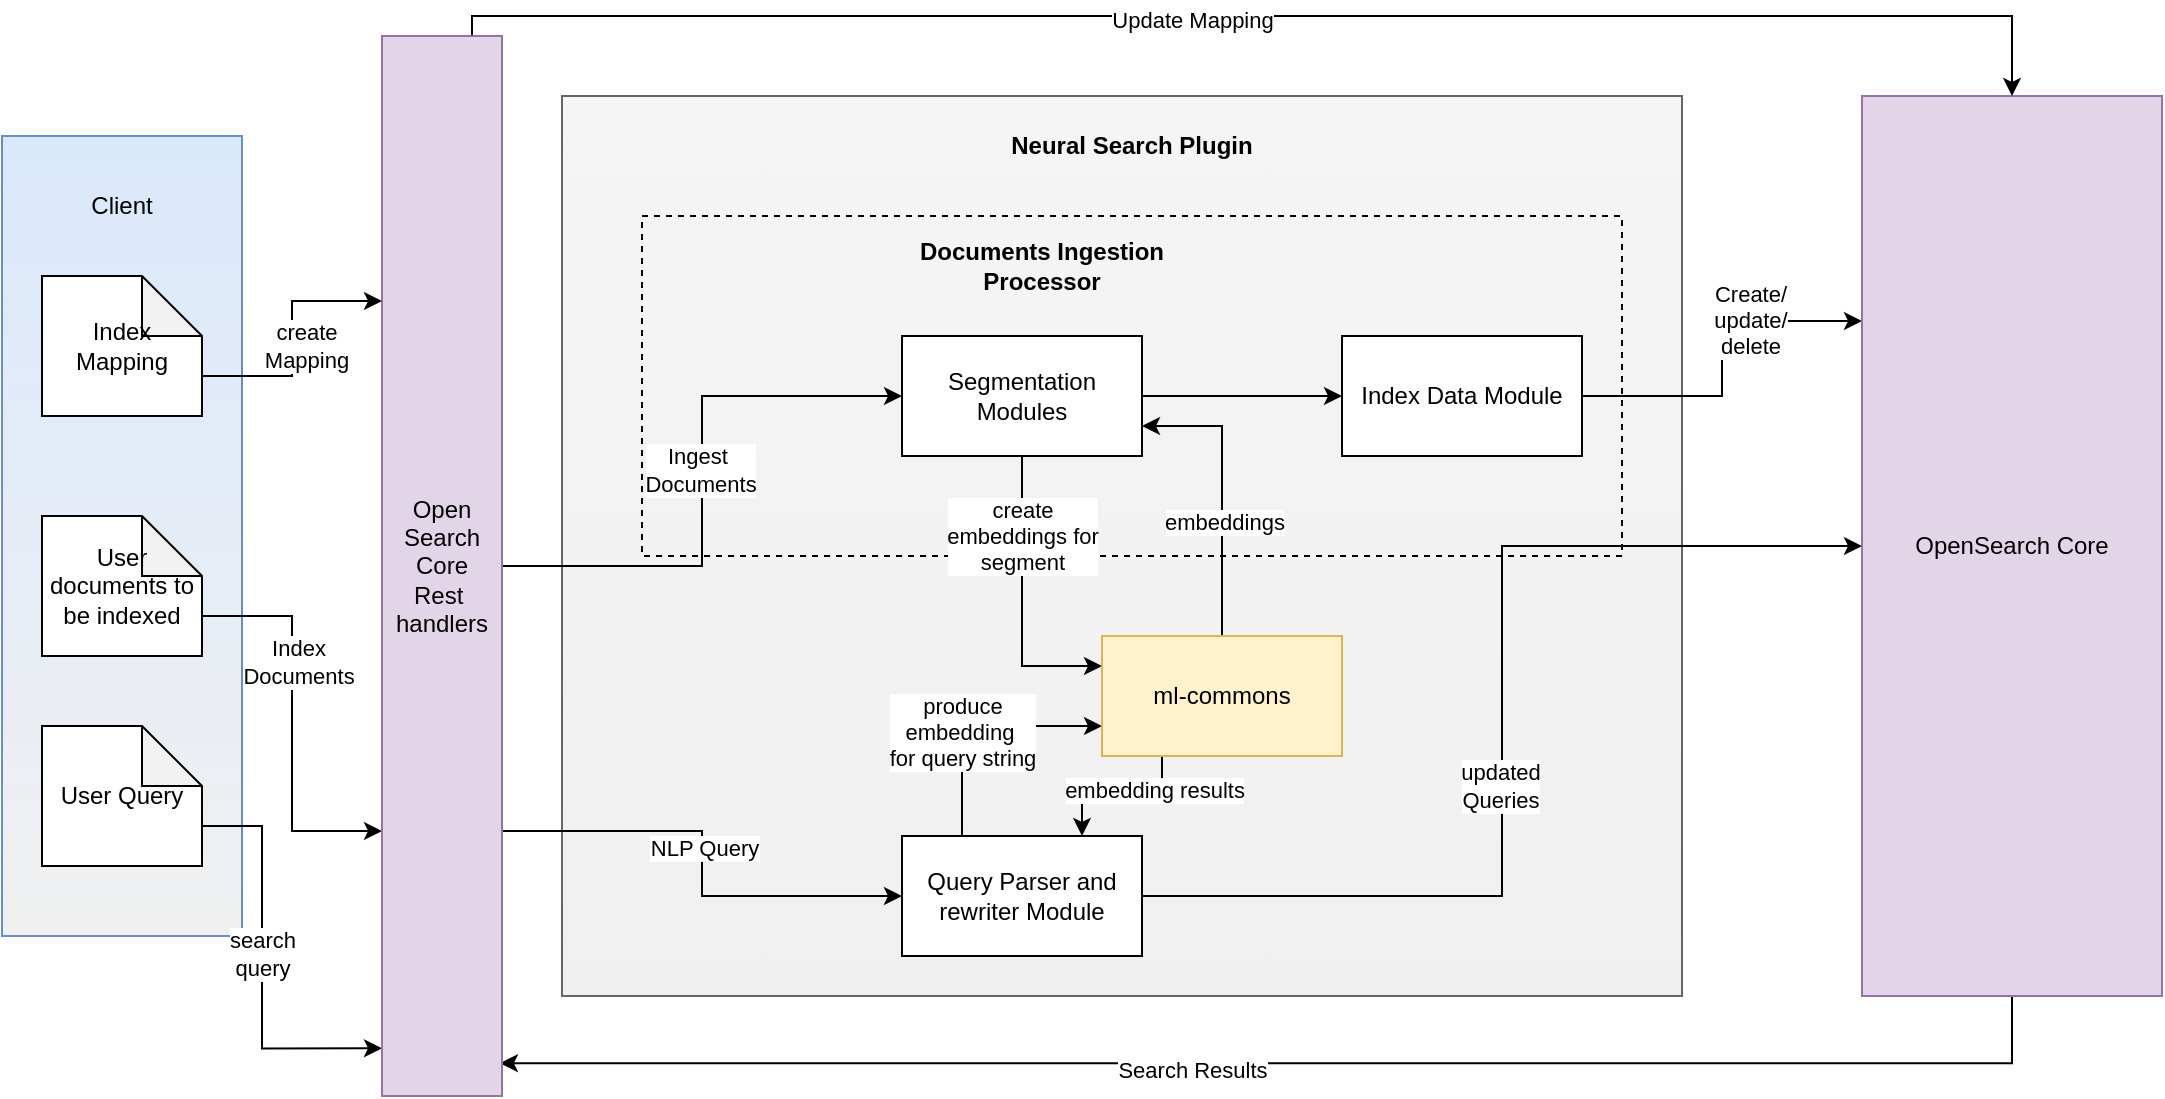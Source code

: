 <mxfile version="20.3.3" type="github">
  <diagram id="sE7S0_vCe3qUs2bpUqzy" name="Page-1">
    <mxGraphModel dx="2148" dy="1910" grid="1" gridSize="10" guides="1" tooltips="1" connect="1" arrows="1" fold="1" page="1" pageScale="1" pageWidth="850" pageHeight="1100" math="0" shadow="0">
      <root>
        <mxCell id="0" />
        <mxCell id="1" parent="0" />
        <mxCell id="t83Rr9T0d2SsmEOGmOZ2-1" value="" style="rounded=0;whiteSpace=wrap;html=1;fillColor=#dae8fc;strokeColor=#6c8ebf;gradientColor=#F0F0F0;" vertex="1" parent="1">
          <mxGeometry x="-290" y="-50" width="120" height="400" as="geometry" />
        </mxCell>
        <mxCell id="t83Rr9T0d2SsmEOGmOZ2-2" value="" style="rounded=0;whiteSpace=wrap;html=1;fillColor=#f5f5f5;fontColor=#333333;strokeColor=#666666;gradientColor=#F0F0F0;" vertex="1" parent="1">
          <mxGeometry x="-10" y="-70" width="560" height="450" as="geometry" />
        </mxCell>
        <mxCell id="t83Rr9T0d2SsmEOGmOZ2-3" value="" style="rounded=0;whiteSpace=wrap;html=1;gradientColor=none;fillColor=none;dashed=1;" vertex="1" parent="1">
          <mxGeometry x="30" y="-10" width="490" height="170" as="geometry" />
        </mxCell>
        <mxCell id="t83Rr9T0d2SsmEOGmOZ2-4" style="edgeStyle=orthogonalEdgeStyle;rounded=0;orthogonalLoop=1;jettySize=auto;html=1;exitX=1;exitY=0.5;exitDx=0;exitDy=0;entryX=0;entryY=0.5;entryDx=0;entryDy=0;" edge="1" parent="1" source="t83Rr9T0d2SsmEOGmOZ2-7" target="t83Rr9T0d2SsmEOGmOZ2-19">
          <mxGeometry relative="1" as="geometry" />
        </mxCell>
        <mxCell id="t83Rr9T0d2SsmEOGmOZ2-5" style="edgeStyle=orthogonalEdgeStyle;rounded=0;orthogonalLoop=1;jettySize=auto;html=1;exitX=0.5;exitY=1;exitDx=0;exitDy=0;entryX=0;entryY=0.25;entryDx=0;entryDy=0;" edge="1" parent="1" source="t83Rr9T0d2SsmEOGmOZ2-7" target="t83Rr9T0d2SsmEOGmOZ2-30">
          <mxGeometry relative="1" as="geometry" />
        </mxCell>
        <mxCell id="t83Rr9T0d2SsmEOGmOZ2-6" value="create&lt;br&gt;embeddings for&lt;br&gt;segment" style="edgeLabel;html=1;align=center;verticalAlign=middle;resizable=0;points=[];" vertex="1" connectable="0" parent="t83Rr9T0d2SsmEOGmOZ2-5">
          <mxGeometry x="-0.641" relative="1" as="geometry">
            <mxPoint y="14" as="offset" />
          </mxGeometry>
        </mxCell>
        <mxCell id="t83Rr9T0d2SsmEOGmOZ2-7" value="Segmentation Modules" style="rounded=0;whiteSpace=wrap;html=1;" vertex="1" parent="1">
          <mxGeometry x="160" y="50" width="120" height="60" as="geometry" />
        </mxCell>
        <mxCell id="t83Rr9T0d2SsmEOGmOZ2-8" style="edgeStyle=orthogonalEdgeStyle;rounded=0;orthogonalLoop=1;jettySize=auto;html=1;exitX=1;exitY=0.5;exitDx=0;exitDy=0;" edge="1" parent="1" source="t83Rr9T0d2SsmEOGmOZ2-12" target="t83Rr9T0d2SsmEOGmOZ2-33">
          <mxGeometry relative="1" as="geometry">
            <mxPoint x="380" y="330" as="targetPoint" />
          </mxGeometry>
        </mxCell>
        <mxCell id="t83Rr9T0d2SsmEOGmOZ2-9" value="updated&lt;br&gt;Queries" style="edgeLabel;html=1;align=center;verticalAlign=middle;resizable=0;points=[];" vertex="1" connectable="0" parent="t83Rr9T0d2SsmEOGmOZ2-8">
          <mxGeometry x="-0.12" y="1" relative="1" as="geometry">
            <mxPoint as="offset" />
          </mxGeometry>
        </mxCell>
        <mxCell id="t83Rr9T0d2SsmEOGmOZ2-10" style="edgeStyle=orthogonalEdgeStyle;rounded=0;orthogonalLoop=1;jettySize=auto;html=1;exitX=0.25;exitY=0;exitDx=0;exitDy=0;entryX=0;entryY=0.75;entryDx=0;entryDy=0;" edge="1" parent="1" source="t83Rr9T0d2SsmEOGmOZ2-12" target="t83Rr9T0d2SsmEOGmOZ2-30">
          <mxGeometry relative="1" as="geometry" />
        </mxCell>
        <mxCell id="t83Rr9T0d2SsmEOGmOZ2-11" value="produce&lt;br&gt;embedding&amp;nbsp;&lt;br&gt;for query string" style="edgeLabel;html=1;align=center;verticalAlign=middle;resizable=0;points=[];" vertex="1" connectable="0" parent="t83Rr9T0d2SsmEOGmOZ2-10">
          <mxGeometry x="-0.168" relative="1" as="geometry">
            <mxPoint as="offset" />
          </mxGeometry>
        </mxCell>
        <mxCell id="t83Rr9T0d2SsmEOGmOZ2-12" value="Query Parser and rewriter Module" style="rounded=0;whiteSpace=wrap;html=1;" vertex="1" parent="1">
          <mxGeometry x="160" y="300" width="120" height="60" as="geometry" />
        </mxCell>
        <mxCell id="t83Rr9T0d2SsmEOGmOZ2-13" style="edgeStyle=orthogonalEdgeStyle;rounded=0;orthogonalLoop=1;jettySize=auto;html=1;exitX=1;exitY=0.5;exitDx=0;exitDy=0;entryX=0;entryY=0.5;entryDx=0;entryDy=0;" edge="1" parent="1" source="t83Rr9T0d2SsmEOGmOZ2-38" target="t83Rr9T0d2SsmEOGmOZ2-7">
          <mxGeometry relative="1" as="geometry" />
        </mxCell>
        <mxCell id="t83Rr9T0d2SsmEOGmOZ2-14" value="Ingest&amp;nbsp;&lt;br&gt;Documents" style="edgeLabel;html=1;align=center;verticalAlign=middle;resizable=0;points=[];" vertex="1" connectable="0" parent="t83Rr9T0d2SsmEOGmOZ2-13">
          <mxGeometry x="0.042" y="1" relative="1" as="geometry">
            <mxPoint as="offset" />
          </mxGeometry>
        </mxCell>
        <mxCell id="t83Rr9T0d2SsmEOGmOZ2-15" style="edgeStyle=orthogonalEdgeStyle;rounded=0;orthogonalLoop=1;jettySize=auto;html=1;exitX=1;exitY=0.75;exitDx=0;exitDy=0;entryX=0;entryY=0.5;entryDx=0;entryDy=0;" edge="1" parent="1" source="t83Rr9T0d2SsmEOGmOZ2-38" target="t83Rr9T0d2SsmEOGmOZ2-12">
          <mxGeometry relative="1" as="geometry">
            <mxPoint x="50" y="270" as="sourcePoint" />
          </mxGeometry>
        </mxCell>
        <mxCell id="t83Rr9T0d2SsmEOGmOZ2-16" value="NLP Query" style="edgeLabel;html=1;align=center;verticalAlign=middle;resizable=0;points=[];" vertex="1" connectable="0" parent="t83Rr9T0d2SsmEOGmOZ2-15">
          <mxGeometry x="-0.067" y="1" relative="1" as="geometry">
            <mxPoint as="offset" />
          </mxGeometry>
        </mxCell>
        <mxCell id="t83Rr9T0d2SsmEOGmOZ2-17" style="edgeStyle=orthogonalEdgeStyle;rounded=0;orthogonalLoop=1;jettySize=auto;html=1;exitX=1;exitY=0.5;exitDx=0;exitDy=0;entryX=0;entryY=0.25;entryDx=0;entryDy=0;" edge="1" parent="1" source="t83Rr9T0d2SsmEOGmOZ2-19" target="t83Rr9T0d2SsmEOGmOZ2-33">
          <mxGeometry relative="1" as="geometry" />
        </mxCell>
        <mxCell id="t83Rr9T0d2SsmEOGmOZ2-18" value="Create/&lt;br&gt;update/&lt;br&gt;delete" style="edgeLabel;html=1;align=center;verticalAlign=middle;resizable=0;points=[];" vertex="1" connectable="0" parent="t83Rr9T0d2SsmEOGmOZ2-17">
          <mxGeometry x="0.364" y="1" relative="1" as="geometry">
            <mxPoint as="offset" />
          </mxGeometry>
        </mxCell>
        <mxCell id="t83Rr9T0d2SsmEOGmOZ2-19" value="Index Data Module" style="rounded=0;whiteSpace=wrap;html=1;" vertex="1" parent="1">
          <mxGeometry x="380" y="50" width="120" height="60" as="geometry" />
        </mxCell>
        <mxCell id="t83Rr9T0d2SsmEOGmOZ2-20" style="edgeStyle=orthogonalEdgeStyle;rounded=0;orthogonalLoop=1;jettySize=auto;html=1;exitX=0;exitY=0;exitDx=80;exitDy=50;exitPerimeter=0;entryX=0;entryY=0.75;entryDx=0;entryDy=0;" edge="1" parent="1" source="t83Rr9T0d2SsmEOGmOZ2-22" target="t83Rr9T0d2SsmEOGmOZ2-38">
          <mxGeometry relative="1" as="geometry" />
        </mxCell>
        <mxCell id="t83Rr9T0d2SsmEOGmOZ2-21" value="Index&lt;br&gt;Documents" style="edgeLabel;html=1;align=center;verticalAlign=middle;resizable=0;points=[];" vertex="1" connectable="0" parent="t83Rr9T0d2SsmEOGmOZ2-20">
          <mxGeometry x="-0.182" y="-1" relative="1" as="geometry">
            <mxPoint x="4" y="-13" as="offset" />
          </mxGeometry>
        </mxCell>
        <mxCell id="t83Rr9T0d2SsmEOGmOZ2-22" value="User documents to be indexed" style="shape=note;whiteSpace=wrap;html=1;backgroundOutline=1;darkOpacity=0.05;" vertex="1" parent="1">
          <mxGeometry x="-270" y="140" width="80" height="70" as="geometry" />
        </mxCell>
        <mxCell id="t83Rr9T0d2SsmEOGmOZ2-23" style="edgeStyle=orthogonalEdgeStyle;rounded=0;orthogonalLoop=1;jettySize=auto;html=1;exitX=0;exitY=0;exitDx=80;exitDy=50;exitPerimeter=0;entryX=0;entryY=0.955;entryDx=0;entryDy=0;entryPerimeter=0;" edge="1" parent="1" source="t83Rr9T0d2SsmEOGmOZ2-25" target="t83Rr9T0d2SsmEOGmOZ2-38">
          <mxGeometry relative="1" as="geometry">
            <Array as="points">
              <mxPoint x="-160" y="295" />
              <mxPoint x="-160" y="406" />
            </Array>
          </mxGeometry>
        </mxCell>
        <mxCell id="t83Rr9T0d2SsmEOGmOZ2-24" value="search&lt;br&gt;query" style="edgeLabel;html=1;align=center;verticalAlign=middle;resizable=0;points=[];" vertex="1" connectable="0" parent="t83Rr9T0d2SsmEOGmOZ2-23">
          <mxGeometry x="-0.072" relative="1" as="geometry">
            <mxPoint as="offset" />
          </mxGeometry>
        </mxCell>
        <mxCell id="t83Rr9T0d2SsmEOGmOZ2-25" value="User Query" style="shape=note;whiteSpace=wrap;html=1;backgroundOutline=1;darkOpacity=0.05;" vertex="1" parent="1">
          <mxGeometry x="-270" y="245" width="80" height="70" as="geometry" />
        </mxCell>
        <mxCell id="t83Rr9T0d2SsmEOGmOZ2-26" style="edgeStyle=orthogonalEdgeStyle;rounded=0;orthogonalLoop=1;jettySize=auto;html=1;exitX=0.25;exitY=1;exitDx=0;exitDy=0;entryX=0.75;entryY=0;entryDx=0;entryDy=0;" edge="1" parent="1" source="t83Rr9T0d2SsmEOGmOZ2-30" target="t83Rr9T0d2SsmEOGmOZ2-12">
          <mxGeometry relative="1" as="geometry" />
        </mxCell>
        <mxCell id="t83Rr9T0d2SsmEOGmOZ2-27" value="embedding results" style="edgeLabel;html=1;align=center;verticalAlign=middle;resizable=0;points=[];" vertex="1" connectable="0" parent="t83Rr9T0d2SsmEOGmOZ2-26">
          <mxGeometry x="-0.4" y="2" relative="1" as="geometry">
            <mxPoint y="-5" as="offset" />
          </mxGeometry>
        </mxCell>
        <mxCell id="t83Rr9T0d2SsmEOGmOZ2-28" style="edgeStyle=orthogonalEdgeStyle;rounded=0;orthogonalLoop=1;jettySize=auto;html=1;exitX=0.5;exitY=0;exitDx=0;exitDy=0;entryX=1;entryY=0.75;entryDx=0;entryDy=0;" edge="1" parent="1" source="t83Rr9T0d2SsmEOGmOZ2-30" target="t83Rr9T0d2SsmEOGmOZ2-7">
          <mxGeometry relative="1" as="geometry" />
        </mxCell>
        <mxCell id="t83Rr9T0d2SsmEOGmOZ2-29" value="embeddings" style="edgeLabel;html=1;align=center;verticalAlign=middle;resizable=0;points=[];" vertex="1" connectable="0" parent="t83Rr9T0d2SsmEOGmOZ2-28">
          <mxGeometry x="-0.214" y="-1" relative="1" as="geometry">
            <mxPoint as="offset" />
          </mxGeometry>
        </mxCell>
        <mxCell id="t83Rr9T0d2SsmEOGmOZ2-30" value="ml-commons" style="rounded=0;whiteSpace=wrap;html=1;fillColor=#fff2cc;strokeColor=#d6b656;" vertex="1" parent="1">
          <mxGeometry x="260" y="200" width="120" height="60" as="geometry" />
        </mxCell>
        <mxCell id="t83Rr9T0d2SsmEOGmOZ2-31" style="edgeStyle=orthogonalEdgeStyle;rounded=0;orthogonalLoop=1;jettySize=auto;html=1;exitX=0.5;exitY=1;exitDx=0;exitDy=0;entryX=0.983;entryY=0.969;entryDx=0;entryDy=0;entryPerimeter=0;" edge="1" parent="1" source="t83Rr9T0d2SsmEOGmOZ2-33" target="t83Rr9T0d2SsmEOGmOZ2-38">
          <mxGeometry relative="1" as="geometry" />
        </mxCell>
        <mxCell id="t83Rr9T0d2SsmEOGmOZ2-32" value="Search Results" style="edgeLabel;html=1;align=center;verticalAlign=middle;resizable=0;points=[];" vertex="1" connectable="0" parent="t83Rr9T0d2SsmEOGmOZ2-31">
          <mxGeometry x="0.123" y="2" relative="1" as="geometry">
            <mxPoint y="1" as="offset" />
          </mxGeometry>
        </mxCell>
        <mxCell id="t83Rr9T0d2SsmEOGmOZ2-33" value="OpenSearch Core" style="rounded=0;whiteSpace=wrap;html=1;fillColor=#e1d5e7;strokeColor=#9673a6;" vertex="1" parent="1">
          <mxGeometry x="640" y="-70" width="150" height="450" as="geometry" />
        </mxCell>
        <mxCell id="t83Rr9T0d2SsmEOGmOZ2-34" value="&lt;b&gt;Neural Search Plugin&lt;/b&gt;" style="text;html=1;strokeColor=none;fillColor=none;align=center;verticalAlign=middle;whiteSpace=wrap;rounded=0;" vertex="1" parent="1">
          <mxGeometry x="205" y="-60" width="140" height="30" as="geometry" />
        </mxCell>
        <mxCell id="t83Rr9T0d2SsmEOGmOZ2-35" value="&lt;b&gt;Documents Ingestion Processor&lt;/b&gt;" style="text;html=1;strokeColor=none;fillColor=none;align=center;verticalAlign=middle;whiteSpace=wrap;rounded=0;" vertex="1" parent="1">
          <mxGeometry x="160" width="140" height="30" as="geometry" />
        </mxCell>
        <mxCell id="t83Rr9T0d2SsmEOGmOZ2-36" style="edgeStyle=orthogonalEdgeStyle;rounded=0;orthogonalLoop=1;jettySize=auto;html=1;exitX=0.75;exitY=0;exitDx=0;exitDy=0;entryX=0.5;entryY=0;entryDx=0;entryDy=0;" edge="1" parent="1" source="t83Rr9T0d2SsmEOGmOZ2-38" target="t83Rr9T0d2SsmEOGmOZ2-33">
          <mxGeometry relative="1" as="geometry">
            <Array as="points">
              <mxPoint x="-55" y="-110" />
              <mxPoint x="715" y="-110" />
            </Array>
          </mxGeometry>
        </mxCell>
        <mxCell id="t83Rr9T0d2SsmEOGmOZ2-37" value="Update Mapping" style="edgeLabel;html=1;align=center;verticalAlign=middle;resizable=0;points=[];" vertex="1" connectable="0" parent="t83Rr9T0d2SsmEOGmOZ2-36">
          <mxGeometry x="-0.099" y="-2" relative="1" as="geometry">
            <mxPoint as="offset" />
          </mxGeometry>
        </mxCell>
        <mxCell id="t83Rr9T0d2SsmEOGmOZ2-38" value="Open &lt;br&gt;Search&lt;br&gt;Core&lt;br&gt;Rest&amp;nbsp;&lt;br&gt;handlers" style="rounded=0;whiteSpace=wrap;html=1;fillColor=#e1d5e7;strokeColor=#9673a6;" vertex="1" parent="1">
          <mxGeometry x="-100" y="-100" width="60" height="530" as="geometry" />
        </mxCell>
        <mxCell id="t83Rr9T0d2SsmEOGmOZ2-39" style="edgeStyle=orthogonalEdgeStyle;rounded=0;orthogonalLoop=1;jettySize=auto;html=1;exitX=0;exitY=0;exitDx=80;exitDy=50;exitPerimeter=0;entryX=0;entryY=0.25;entryDx=0;entryDy=0;" edge="1" parent="1" source="t83Rr9T0d2SsmEOGmOZ2-41" target="t83Rr9T0d2SsmEOGmOZ2-38">
          <mxGeometry relative="1" as="geometry" />
        </mxCell>
        <mxCell id="t83Rr9T0d2SsmEOGmOZ2-40" value="create&lt;br&gt;Mapping" style="edgeLabel;html=1;align=center;verticalAlign=middle;resizable=0;points=[];" vertex="1" connectable="0" parent="t83Rr9T0d2SsmEOGmOZ2-39">
          <mxGeometry x="-0.259" y="2" relative="1" as="geometry">
            <mxPoint x="9" y="-13" as="offset" />
          </mxGeometry>
        </mxCell>
        <mxCell id="t83Rr9T0d2SsmEOGmOZ2-41" value="Index Mapping" style="shape=note;whiteSpace=wrap;html=1;backgroundOutline=1;darkOpacity=0.05;" vertex="1" parent="1">
          <mxGeometry x="-270" y="20" width="80" height="70" as="geometry" />
        </mxCell>
        <mxCell id="t83Rr9T0d2SsmEOGmOZ2-42" value="Client" style="text;html=1;strokeColor=none;fillColor=none;align=center;verticalAlign=middle;whiteSpace=wrap;rounded=0;" vertex="1" parent="1">
          <mxGeometry x="-260" y="-30" width="60" height="30" as="geometry" />
        </mxCell>
      </root>
    </mxGraphModel>
  </diagram>
</mxfile>

